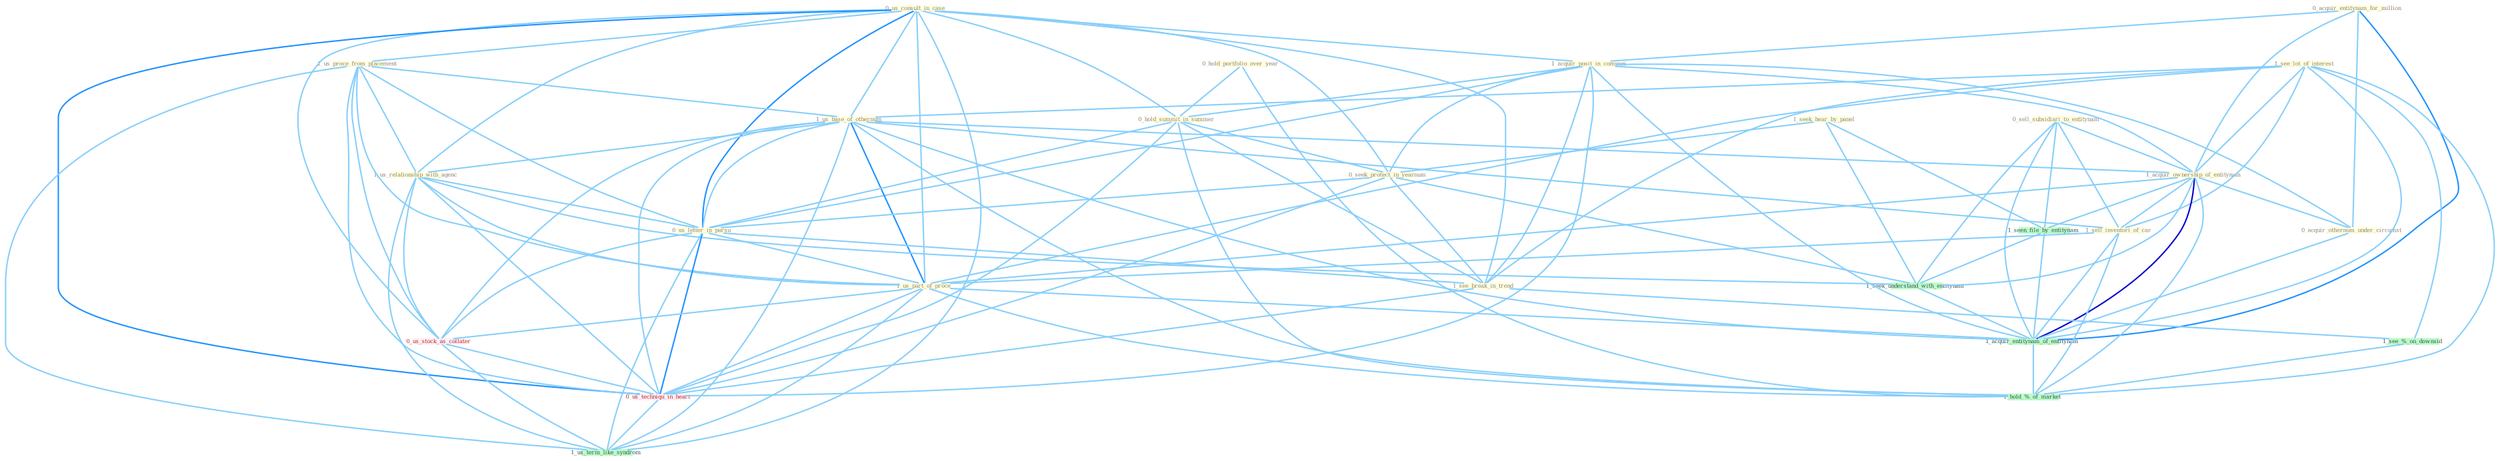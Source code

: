 Graph G{ 
    node
    [shape=polygon,style=filled,width=.5,height=.06,color="#BDFCC9",fixedsize=true,fontsize=4,
    fontcolor="#2f4f4f"];
    {node
    [color="#ffffe0", fontcolor="#8b7d6b"] "0_us_consult_in_case " "0_acquir_entitynam_for_million " "0_hold_portfolio_over_year " "1_see_lot_of_interest " "0_sell_subsidiari_to_entitynam " "1_us_proce_from_placement " "1_acquir_posit_in_compani " "1_seek_hear_by_panel " "1_us_base_of_othernum " "0_hold_summit_in_summer " "0_seek_protect_in_yearnum " "1_acquir_ownership_of_entitynam " "1_us_relationship_with_agenc " "0_us_letter_in_pursu " "1_see_break_in_trend " "1_sell_inventori_of_car " "0_acquir_othernum_under_circumst " "1_us_part_of_proce "}
{node [color="#fff0f5", fontcolor="#b22222"] "0_us_stock_as_collater " "0_us_techniqu_in_heart "}
edge [color="#B0E2FF"];

	"0_us_consult_in_case " -- "1_us_proce_from_placement " [w="1", color="#87cefa" ];
	"0_us_consult_in_case " -- "1_acquir_posit_in_compani " [w="1", color="#87cefa" ];
	"0_us_consult_in_case " -- "1_us_base_of_othernum " [w="1", color="#87cefa" ];
	"0_us_consult_in_case " -- "0_hold_summit_in_summer " [w="1", color="#87cefa" ];
	"0_us_consult_in_case " -- "0_seek_protect_in_yearnum " [w="1", color="#87cefa" ];
	"0_us_consult_in_case " -- "1_us_relationship_with_agenc " [w="1", color="#87cefa" ];
	"0_us_consult_in_case " -- "0_us_letter_in_pursu " [w="2", color="#1e90ff" , len=0.8];
	"0_us_consult_in_case " -- "1_see_break_in_trend " [w="1", color="#87cefa" ];
	"0_us_consult_in_case " -- "1_us_part_of_proce " [w="1", color="#87cefa" ];
	"0_us_consult_in_case " -- "0_us_stock_as_collater " [w="1", color="#87cefa" ];
	"0_us_consult_in_case " -- "0_us_techniqu_in_heart " [w="2", color="#1e90ff" , len=0.8];
	"0_us_consult_in_case " -- "1_us_term_like_syndrom " [w="1", color="#87cefa" ];
	"0_acquir_entitynam_for_million " -- "1_acquir_posit_in_compani " [w="1", color="#87cefa" ];
	"0_acquir_entitynam_for_million " -- "1_acquir_ownership_of_entitynam " [w="1", color="#87cefa" ];
	"0_acquir_entitynam_for_million " -- "0_acquir_othernum_under_circumst " [w="1", color="#87cefa" ];
	"0_acquir_entitynam_for_million " -- "1_acquir_entitynam_of_entitynam " [w="2", color="#1e90ff" , len=0.8];
	"0_hold_portfolio_over_year " -- "0_hold_summit_in_summer " [w="1", color="#87cefa" ];
	"0_hold_portfolio_over_year " -- "1_hold_%_of_market " [w="1", color="#87cefa" ];
	"1_see_lot_of_interest " -- "1_us_base_of_othernum " [w="1", color="#87cefa" ];
	"1_see_lot_of_interest " -- "1_acquir_ownership_of_entitynam " [w="1", color="#87cefa" ];
	"1_see_lot_of_interest " -- "1_see_break_in_trend " [w="1", color="#87cefa" ];
	"1_see_lot_of_interest " -- "1_sell_inventori_of_car " [w="1", color="#87cefa" ];
	"1_see_lot_of_interest " -- "1_us_part_of_proce " [w="1", color="#87cefa" ];
	"1_see_lot_of_interest " -- "1_acquir_entitynam_of_entitynam " [w="1", color="#87cefa" ];
	"1_see_lot_of_interest " -- "1_see_%_on_downsid " [w="1", color="#87cefa" ];
	"1_see_lot_of_interest " -- "1_hold_%_of_market " [w="1", color="#87cefa" ];
	"0_sell_subsidiari_to_entitynam " -- "1_acquir_ownership_of_entitynam " [w="1", color="#87cefa" ];
	"0_sell_subsidiari_to_entitynam " -- "1_sell_inventori_of_car " [w="1", color="#87cefa" ];
	"0_sell_subsidiari_to_entitynam " -- "1_seen_file_by_entitynam " [w="1", color="#87cefa" ];
	"0_sell_subsidiari_to_entitynam " -- "1_seek_understand_with_entitynam " [w="1", color="#87cefa" ];
	"0_sell_subsidiari_to_entitynam " -- "1_acquir_entitynam_of_entitynam " [w="1", color="#87cefa" ];
	"1_us_proce_from_placement " -- "1_us_base_of_othernum " [w="1", color="#87cefa" ];
	"1_us_proce_from_placement " -- "1_us_relationship_with_agenc " [w="1", color="#87cefa" ];
	"1_us_proce_from_placement " -- "0_us_letter_in_pursu " [w="1", color="#87cefa" ];
	"1_us_proce_from_placement " -- "1_us_part_of_proce " [w="1", color="#87cefa" ];
	"1_us_proce_from_placement " -- "0_us_stock_as_collater " [w="1", color="#87cefa" ];
	"1_us_proce_from_placement " -- "0_us_techniqu_in_heart " [w="1", color="#87cefa" ];
	"1_us_proce_from_placement " -- "1_us_term_like_syndrom " [w="1", color="#87cefa" ];
	"1_acquir_posit_in_compani " -- "0_hold_summit_in_summer " [w="1", color="#87cefa" ];
	"1_acquir_posit_in_compani " -- "0_seek_protect_in_yearnum " [w="1", color="#87cefa" ];
	"1_acquir_posit_in_compani " -- "1_acquir_ownership_of_entitynam " [w="1", color="#87cefa" ];
	"1_acquir_posit_in_compani " -- "0_us_letter_in_pursu " [w="1", color="#87cefa" ];
	"1_acquir_posit_in_compani " -- "1_see_break_in_trend " [w="1", color="#87cefa" ];
	"1_acquir_posit_in_compani " -- "0_acquir_othernum_under_circumst " [w="1", color="#87cefa" ];
	"1_acquir_posit_in_compani " -- "1_acquir_entitynam_of_entitynam " [w="1", color="#87cefa" ];
	"1_acquir_posit_in_compani " -- "0_us_techniqu_in_heart " [w="1", color="#87cefa" ];
	"1_seek_hear_by_panel " -- "0_seek_protect_in_yearnum " [w="1", color="#87cefa" ];
	"1_seek_hear_by_panel " -- "1_seen_file_by_entitynam " [w="1", color="#87cefa" ];
	"1_seek_hear_by_panel " -- "1_seek_understand_with_entitynam " [w="1", color="#87cefa" ];
	"1_us_base_of_othernum " -- "1_acquir_ownership_of_entitynam " [w="1", color="#87cefa" ];
	"1_us_base_of_othernum " -- "1_us_relationship_with_agenc " [w="1", color="#87cefa" ];
	"1_us_base_of_othernum " -- "0_us_letter_in_pursu " [w="1", color="#87cefa" ];
	"1_us_base_of_othernum " -- "1_sell_inventori_of_car " [w="1", color="#87cefa" ];
	"1_us_base_of_othernum " -- "1_us_part_of_proce " [w="2", color="#1e90ff" , len=0.8];
	"1_us_base_of_othernum " -- "0_us_stock_as_collater " [w="1", color="#87cefa" ];
	"1_us_base_of_othernum " -- "1_acquir_entitynam_of_entitynam " [w="1", color="#87cefa" ];
	"1_us_base_of_othernum " -- "0_us_techniqu_in_heart " [w="1", color="#87cefa" ];
	"1_us_base_of_othernum " -- "1_us_term_like_syndrom " [w="1", color="#87cefa" ];
	"1_us_base_of_othernum " -- "1_hold_%_of_market " [w="1", color="#87cefa" ];
	"0_hold_summit_in_summer " -- "0_seek_protect_in_yearnum " [w="1", color="#87cefa" ];
	"0_hold_summit_in_summer " -- "0_us_letter_in_pursu " [w="1", color="#87cefa" ];
	"0_hold_summit_in_summer " -- "1_see_break_in_trend " [w="1", color="#87cefa" ];
	"0_hold_summit_in_summer " -- "0_us_techniqu_in_heart " [w="1", color="#87cefa" ];
	"0_hold_summit_in_summer " -- "1_hold_%_of_market " [w="1", color="#87cefa" ];
	"0_seek_protect_in_yearnum " -- "0_us_letter_in_pursu " [w="1", color="#87cefa" ];
	"0_seek_protect_in_yearnum " -- "1_see_break_in_trend " [w="1", color="#87cefa" ];
	"0_seek_protect_in_yearnum " -- "1_seek_understand_with_entitynam " [w="1", color="#87cefa" ];
	"0_seek_protect_in_yearnum " -- "0_us_techniqu_in_heart " [w="1", color="#87cefa" ];
	"1_acquir_ownership_of_entitynam " -- "1_sell_inventori_of_car " [w="1", color="#87cefa" ];
	"1_acquir_ownership_of_entitynam " -- "0_acquir_othernum_under_circumst " [w="1", color="#87cefa" ];
	"1_acquir_ownership_of_entitynam " -- "1_us_part_of_proce " [w="1", color="#87cefa" ];
	"1_acquir_ownership_of_entitynam " -- "1_seen_file_by_entitynam " [w="1", color="#87cefa" ];
	"1_acquir_ownership_of_entitynam " -- "1_seek_understand_with_entitynam " [w="1", color="#87cefa" ];
	"1_acquir_ownership_of_entitynam " -- "1_acquir_entitynam_of_entitynam " [w="3", color="#0000cd" , len=0.6];
	"1_acquir_ownership_of_entitynam " -- "1_hold_%_of_market " [w="1", color="#87cefa" ];
	"1_us_relationship_with_agenc " -- "0_us_letter_in_pursu " [w="1", color="#87cefa" ];
	"1_us_relationship_with_agenc " -- "1_us_part_of_proce " [w="1", color="#87cefa" ];
	"1_us_relationship_with_agenc " -- "0_us_stock_as_collater " [w="1", color="#87cefa" ];
	"1_us_relationship_with_agenc " -- "1_seek_understand_with_entitynam " [w="1", color="#87cefa" ];
	"1_us_relationship_with_agenc " -- "0_us_techniqu_in_heart " [w="1", color="#87cefa" ];
	"1_us_relationship_with_agenc " -- "1_us_term_like_syndrom " [w="1", color="#87cefa" ];
	"0_us_letter_in_pursu " -- "1_see_break_in_trend " [w="1", color="#87cefa" ];
	"0_us_letter_in_pursu " -- "1_us_part_of_proce " [w="1", color="#87cefa" ];
	"0_us_letter_in_pursu " -- "0_us_stock_as_collater " [w="1", color="#87cefa" ];
	"0_us_letter_in_pursu " -- "0_us_techniqu_in_heart " [w="2", color="#1e90ff" , len=0.8];
	"0_us_letter_in_pursu " -- "1_us_term_like_syndrom " [w="1", color="#87cefa" ];
	"1_see_break_in_trend " -- "0_us_techniqu_in_heart " [w="1", color="#87cefa" ];
	"1_see_break_in_trend " -- "1_see_%_on_downsid " [w="1", color="#87cefa" ];
	"1_sell_inventori_of_car " -- "1_us_part_of_proce " [w="1", color="#87cefa" ];
	"1_sell_inventori_of_car " -- "1_acquir_entitynam_of_entitynam " [w="1", color="#87cefa" ];
	"1_sell_inventori_of_car " -- "1_hold_%_of_market " [w="1", color="#87cefa" ];
	"0_acquir_othernum_under_circumst " -- "1_acquir_entitynam_of_entitynam " [w="1", color="#87cefa" ];
	"1_us_part_of_proce " -- "0_us_stock_as_collater " [w="1", color="#87cefa" ];
	"1_us_part_of_proce " -- "1_acquir_entitynam_of_entitynam " [w="1", color="#87cefa" ];
	"1_us_part_of_proce " -- "0_us_techniqu_in_heart " [w="1", color="#87cefa" ];
	"1_us_part_of_proce " -- "1_us_term_like_syndrom " [w="1", color="#87cefa" ];
	"1_us_part_of_proce " -- "1_hold_%_of_market " [w="1", color="#87cefa" ];
	"1_seen_file_by_entitynam " -- "1_seek_understand_with_entitynam " [w="1", color="#87cefa" ];
	"1_seen_file_by_entitynam " -- "1_acquir_entitynam_of_entitynam " [w="1", color="#87cefa" ];
	"0_us_stock_as_collater " -- "0_us_techniqu_in_heart " [w="1", color="#87cefa" ];
	"0_us_stock_as_collater " -- "1_us_term_like_syndrom " [w="1", color="#87cefa" ];
	"1_seek_understand_with_entitynam " -- "1_acquir_entitynam_of_entitynam " [w="1", color="#87cefa" ];
	"1_acquir_entitynam_of_entitynam " -- "1_hold_%_of_market " [w="1", color="#87cefa" ];
	"0_us_techniqu_in_heart " -- "1_us_term_like_syndrom " [w="1", color="#87cefa" ];
	"1_see_%_on_downsid " -- "1_hold_%_of_market " [w="1", color="#87cefa" ];
}